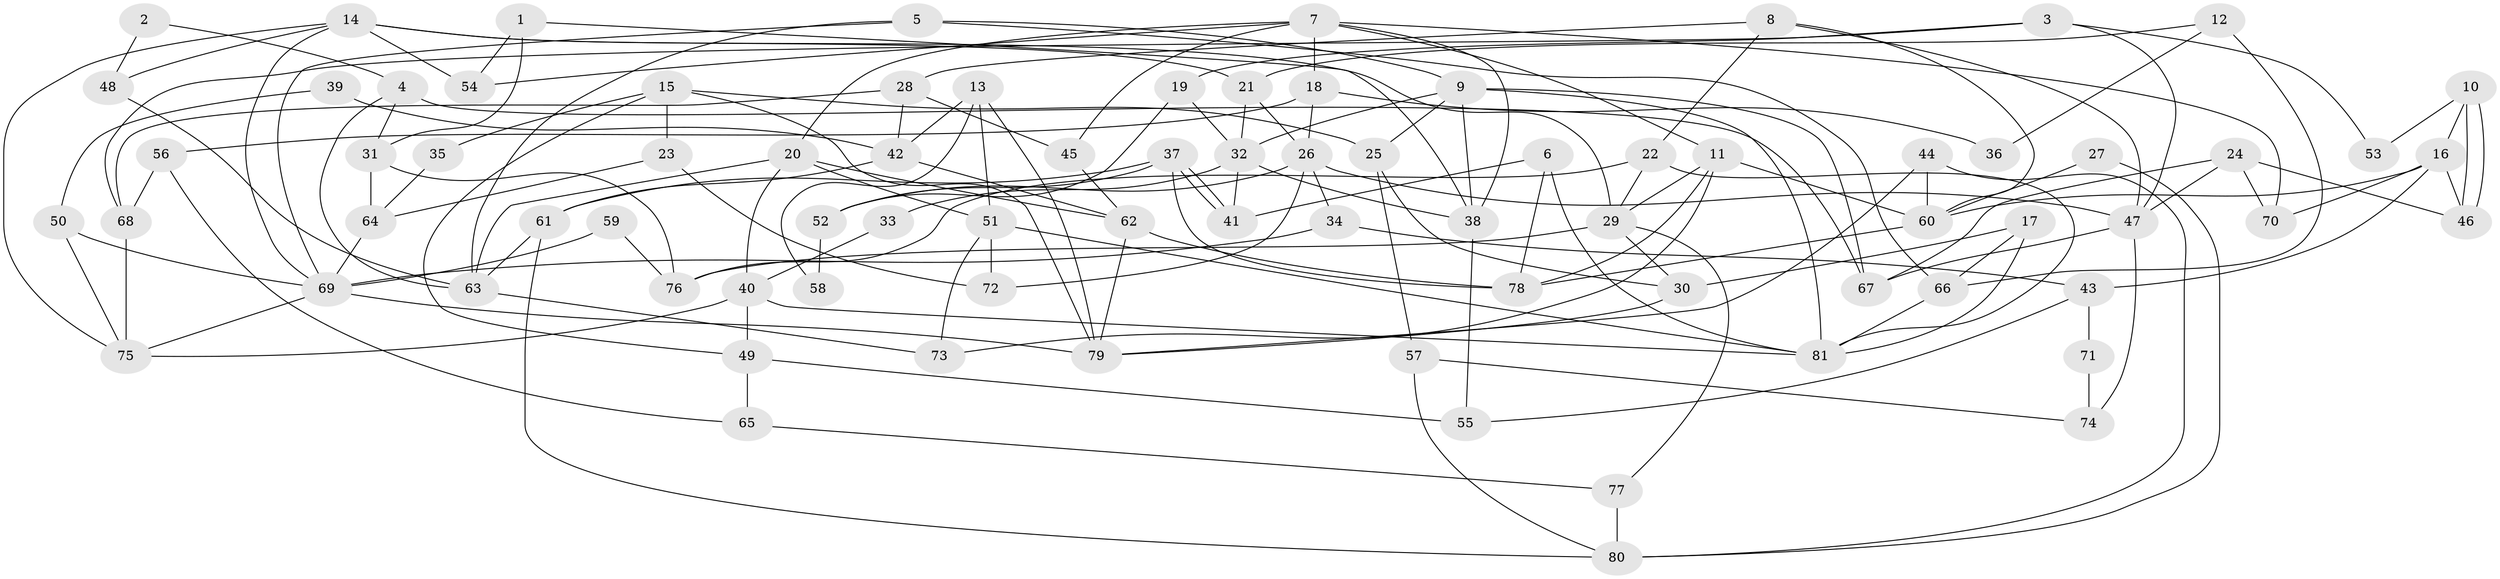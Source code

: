 // Generated by graph-tools (version 1.1) at 2025/36/03/09/25 02:36:07]
// undirected, 81 vertices, 162 edges
graph export_dot {
graph [start="1"]
  node [color=gray90,style=filled];
  1;
  2;
  3;
  4;
  5;
  6;
  7;
  8;
  9;
  10;
  11;
  12;
  13;
  14;
  15;
  16;
  17;
  18;
  19;
  20;
  21;
  22;
  23;
  24;
  25;
  26;
  27;
  28;
  29;
  30;
  31;
  32;
  33;
  34;
  35;
  36;
  37;
  38;
  39;
  40;
  41;
  42;
  43;
  44;
  45;
  46;
  47;
  48;
  49;
  50;
  51;
  52;
  53;
  54;
  55;
  56;
  57;
  58;
  59;
  60;
  61;
  62;
  63;
  64;
  65;
  66;
  67;
  68;
  69;
  70;
  71;
  72;
  73;
  74;
  75;
  76;
  77;
  78;
  79;
  80;
  81;
  1 -- 38;
  1 -- 54;
  1 -- 31;
  2 -- 48;
  2 -- 4;
  3 -- 68;
  3 -- 47;
  3 -- 19;
  3 -- 53;
  4 -- 67;
  4 -- 31;
  4 -- 63;
  5 -- 63;
  5 -- 9;
  5 -- 66;
  5 -- 69;
  6 -- 78;
  6 -- 81;
  6 -- 41;
  7 -- 18;
  7 -- 45;
  7 -- 11;
  7 -- 20;
  7 -- 38;
  7 -- 54;
  7 -- 70;
  8 -- 60;
  8 -- 47;
  8 -- 22;
  8 -- 28;
  9 -- 25;
  9 -- 38;
  9 -- 32;
  9 -- 67;
  9 -- 81;
  10 -- 16;
  10 -- 46;
  10 -- 46;
  10 -- 53;
  11 -- 73;
  11 -- 29;
  11 -- 60;
  11 -- 78;
  12 -- 66;
  12 -- 21;
  12 -- 36;
  13 -- 79;
  13 -- 51;
  13 -- 42;
  13 -- 58;
  14 -- 29;
  14 -- 69;
  14 -- 21;
  14 -- 48;
  14 -- 54;
  14 -- 75;
  15 -- 49;
  15 -- 23;
  15 -- 25;
  15 -- 35;
  15 -- 79;
  16 -- 60;
  16 -- 46;
  16 -- 43;
  16 -- 70;
  17 -- 81;
  17 -- 66;
  17 -- 30;
  18 -- 56;
  18 -- 26;
  18 -- 36;
  19 -- 32;
  19 -- 52;
  20 -- 40;
  20 -- 51;
  20 -- 62;
  20 -- 63;
  21 -- 32;
  21 -- 26;
  22 -- 29;
  22 -- 76;
  22 -- 81;
  23 -- 64;
  23 -- 72;
  24 -- 70;
  24 -- 67;
  24 -- 46;
  24 -- 47;
  25 -- 30;
  25 -- 57;
  26 -- 52;
  26 -- 34;
  26 -- 47;
  26 -- 72;
  27 -- 60;
  27 -- 80;
  28 -- 42;
  28 -- 45;
  28 -- 68;
  29 -- 30;
  29 -- 76;
  29 -- 77;
  30 -- 79;
  31 -- 76;
  31 -- 64;
  32 -- 41;
  32 -- 33;
  32 -- 38;
  33 -- 40;
  34 -- 69;
  34 -- 43;
  35 -- 64;
  37 -- 41;
  37 -- 41;
  37 -- 78;
  37 -- 52;
  37 -- 61;
  38 -- 55;
  39 -- 42;
  39 -- 50;
  40 -- 81;
  40 -- 75;
  40 -- 49;
  42 -- 61;
  42 -- 62;
  43 -- 55;
  43 -- 71;
  44 -- 60;
  44 -- 79;
  44 -- 80;
  45 -- 62;
  47 -- 67;
  47 -- 74;
  48 -- 63;
  49 -- 55;
  49 -- 65;
  50 -- 69;
  50 -- 75;
  51 -- 81;
  51 -- 72;
  51 -- 73;
  52 -- 58;
  56 -- 65;
  56 -- 68;
  57 -- 80;
  57 -- 74;
  59 -- 76;
  59 -- 69;
  60 -- 78;
  61 -- 63;
  61 -- 80;
  62 -- 78;
  62 -- 79;
  63 -- 73;
  64 -- 69;
  65 -- 77;
  66 -- 81;
  68 -- 75;
  69 -- 79;
  69 -- 75;
  71 -- 74;
  77 -- 80;
}
